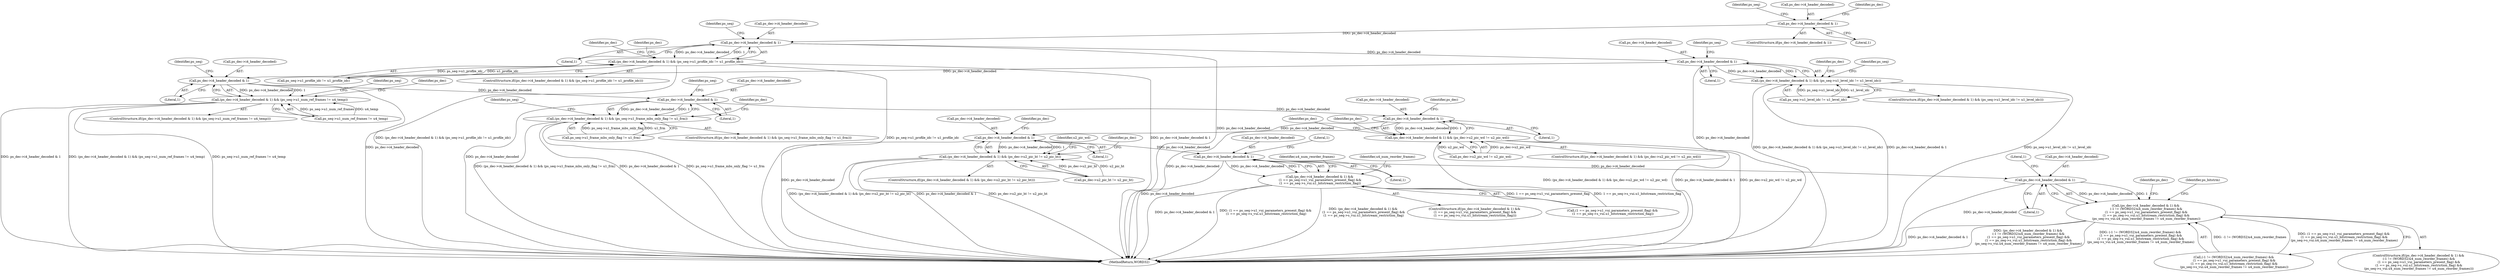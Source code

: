 digraph "0_Android_42cf02965b11c397dd37a0063e683cef005bc0ae@pointer" {
"1000320" [label="(Call,ps_dec->i4_header_decoded & 1)"];
"1000335" [label="(Call,ps_dec->i4_header_decoded & 1)"];
"1000334" [label="(Call,(ps_dec->i4_header_decoded & 1) && (ps_seq->u1_profile_idc != u1_profile_idc))"];
"1000355" [label="(Call,ps_dec->i4_header_decoded & 1)"];
"1000354" [label="(Call,(ps_dec->i4_header_decoded & 1) && (ps_seq->u1_level_idc != u1_level_idc))"];
"1000776" [label="(Call,ps_dec->i4_header_decoded & 1)"];
"1000775" [label="(Call,(ps_dec->i4_header_decoded & 1) && (ps_seq->u1_num_ref_frames != u4_temp))"];
"1000894" [label="(Call,ps_dec->i4_header_decoded & 1)"];
"1000893" [label="(Call,(ps_dec->i4_header_decoded & 1) && (ps_seq->u1_frame_mbs_only_flag != u1_frm))"];
"1001177" [label="(Call,ps_dec->i4_header_decoded & 1)"];
"1001176" [label="(Call,(ps_dec->i4_header_decoded & 1) && (ps_dec->u2_pic_wd != u2_pic_wd))"];
"1001197" [label="(Call,ps_dec->i4_header_decoded & 1)"];
"1001196" [label="(Call,(ps_dec->i4_header_decoded & 1) && (ps_dec->u2_pic_ht != u2_pic_ht))"];
"1001255" [label="(Call,ps_dec->i4_header_decoded & 1)"];
"1001254" [label="(Call,(ps_dec->i4_header_decoded & 1) &&\n (1 == ps_seq->u1_vui_parameters_present_flag) &&\n (1 == ps_seq->s_vui.u1_bitstream_restriction_flag))"];
"1001310" [label="(Call,ps_dec->i4_header_decoded & 1)"];
"1001309" [label="(Call,(ps_dec->i4_header_decoded & 1) &&\n (-1 != (WORD32)u4_num_reorder_frames) &&\n (1 == ps_seq->u1_vui_parameters_present_flag) &&\n (1 == ps_seq->s_vui.u1_bitstream_restriction_flag) &&\n (ps_seq->s_vui.u4_num_reorder_frames != u4_num_reorder_frames))"];
"1001176" [label="(Call,(ps_dec->i4_header_decoded & 1) && (ps_dec->u2_pic_wd != u2_pic_wd))"];
"1000780" [label="(Literal,1)"];
"1000342" [label="(Identifier,ps_seq)"];
"1000895" [label="(Call,ps_dec->i4_header_decoded)"];
"1000368" [label="(Identifier,ps_dec)"];
"1001256" [label="(Call,ps_dec->i4_header_decoded)"];
"1000781" [label="(Call,ps_seq->u1_num_ref_frames != u4_temp)"];
"1001254" [label="(Call,(ps_dec->i4_header_decoded & 1) &&\n (1 == ps_seq->u1_vui_parameters_present_flag) &&\n (1 == ps_seq->s_vui.u1_bitstream_restriction_flag))"];
"1001314" [label="(Literal,1)"];
"1001346" [label="(Identifier,ps_dec)"];
"1000340" [label="(Call,ps_seq->u1_profile_idc != u1_profile_idc)"];
"1001177" [label="(Call,ps_dec->i4_header_decoded & 1)"];
"1000333" [label="(ControlStructure,if((ps_dec->i4_header_decoded & 1) && (ps_seq->u1_profile_idc != u1_profile_idc)))"];
"1000320" [label="(Call,ps_dec->i4_header_decoded & 1)"];
"1000336" [label="(Call,ps_dec->i4_header_decoded)"];
"1000893" [label="(Call,(ps_dec->i4_header_decoded & 1) && (ps_seq->u1_frame_mbs_only_flag != u1_frm))"];
"1001315" [label="(Call,(-1 != (WORD32)u4_num_reorder_frames) &&\n (1 == ps_seq->u1_vui_parameters_present_flag) &&\n (1 == ps_seq->s_vui.u1_bitstream_restriction_flag) &&\n (ps_seq->s_vui.u4_num_reorder_frames != u4_num_reorder_frames))"];
"1000774" [label="(ControlStructure,if((ps_dec->i4_header_decoded & 1) && (ps_seq->u1_num_ref_frames != u4_temp)))"];
"1000777" [label="(Call,ps_dec->i4_header_decoded)"];
"1000776" [label="(Call,ps_dec->i4_header_decoded & 1)"];
"1001197" [label="(Call,ps_dec->i4_header_decoded & 1)"];
"1001477" [label="(MethodReturn,WORD32)"];
"1001210" [label="(Identifier,ps_dec)"];
"1001195" [label="(ControlStructure,if((ps_dec->i4_header_decoded & 1) && (ps_dec->u2_pic_ht != u2_pic_ht)))"];
"1001259" [label="(Literal,1)"];
"1001184" [label="(Identifier,ps_dec)"];
"1000324" [label="(Literal,1)"];
"1000357" [label="(Identifier,ps_dec)"];
"1001202" [label="(Call,ps_dec->u2_pic_ht != u2_pic_ht)"];
"1001284" [label="(Identifier,u4_num_reorder_frames)"];
"1000348" [label="(Identifier,ps_dec)"];
"1001354" [label="(Identifier,ps_bitstrm)"];
"1001309" [label="(Call,(ps_dec->i4_header_decoded & 1) &&\n (-1 != (WORD32)u4_num_reorder_frames) &&\n (1 == ps_seq->u1_vui_parameters_present_flag) &&\n (1 == ps_seq->s_vui.u1_bitstream_restriction_flag) &&\n (ps_seq->s_vui.u4_num_reorder_frames != u4_num_reorder_frames))"];
"1001311" [label="(Call,ps_dec->i4_header_decoded)"];
"1001260" [label="(Call,(1 == ps_seq->u1_vui_parameters_present_flag) &&\n (1 == ps_seq->s_vui.u1_bitstream_restriction_flag))"];
"1000328" [label="(Identifier,ps_seq)"];
"1001198" [label="(Call,ps_dec->i4_header_decoded)"];
"1001201" [label="(Literal,1)"];
"1000356" [label="(Call,ps_dec->i4_header_decoded)"];
"1000354" [label="(Call,(ps_dec->i4_header_decoded & 1) && (ps_seq->u1_level_idc != u1_level_idc))"];
"1001310" [label="(Call,ps_dec->i4_header_decoded & 1)"];
"1000362" [label="(Identifier,ps_seq)"];
"1001218" [label="(Identifier,u2_pic_wd)"];
"1000375" [label="(Identifier,ps_seq)"];
"1000894" [label="(Call,ps_dec->i4_header_decoded & 1)"];
"1000359" [label="(Literal,1)"];
"1000775" [label="(Call,(ps_dec->i4_header_decoded & 1) && (ps_seq->u1_num_ref_frames != u4_temp))"];
"1000360" [label="(Call,ps_seq->u1_level_idc != u1_level_idc)"];
"1000901" [label="(Identifier,ps_seq)"];
"1001308" [label="(ControlStructure,if((ps_dec->i4_header_decoded & 1) &&\n (-1 != (WORD32)u4_num_reorder_frames) &&\n (1 == ps_seq->u1_vui_parameters_present_flag) &&\n (1 == ps_seq->s_vui.u1_bitstream_restriction_flag) &&\n (ps_seq->s_vui.u4_num_reorder_frames != u4_num_reorder_frames)))"];
"1000898" [label="(Literal,1)"];
"1000355" [label="(Call,ps_dec->i4_header_decoded & 1)"];
"1000899" [label="(Call,ps_seq->u1_frame_mbs_only_flag != u1_frm)"];
"1000321" [label="(Call,ps_dec->i4_header_decoded)"];
"1001181" [label="(Literal,1)"];
"1000319" [label="(ControlStructure,if(ps_dec->i4_header_decoded & 1))"];
"1000334" [label="(Call,(ps_dec->i4_header_decoded & 1) && (ps_seq->u1_profile_idc != u1_profile_idc))"];
"1001182" [label="(Call,ps_dec->u2_pic_wd != u2_pic_wd)"];
"1001190" [label="(Identifier,ps_dec)"];
"1000796" [label="(Identifier,ps_seq)"];
"1000789" [label="(Identifier,ps_dec)"];
"1000907" [label="(Identifier,ps_dec)"];
"1001196" [label="(Call,(ps_dec->i4_header_decoded & 1) && (ps_dec->u2_pic_ht != u2_pic_ht))"];
"1001318" [label="(Literal,1)"];
"1000335" [label="(Call,ps_dec->i4_header_decoded & 1)"];
"1000783" [label="(Identifier,ps_seq)"];
"1001175" [label="(ControlStructure,if((ps_dec->i4_header_decoded & 1) && (ps_dec->u2_pic_wd != u2_pic_wd)))"];
"1000353" [label="(ControlStructure,if((ps_dec->i4_header_decoded & 1) && (ps_seq->u1_level_idc != u1_level_idc)))"];
"1000914" [label="(Identifier,ps_seq)"];
"1001178" [label="(Call,ps_dec->i4_header_decoded)"];
"1001204" [label="(Identifier,ps_dec)"];
"1001255" [label="(Call,ps_dec->i4_header_decoded & 1)"];
"1001253" [label="(ControlStructure,if((ps_dec->i4_header_decoded & 1) &&\n (1 == ps_seq->u1_vui_parameters_present_flag) &&\n (1 == ps_seq->s_vui.u1_bitstream_restriction_flag)))"];
"1000337" [label="(Identifier,ps_dec)"];
"1000892" [label="(ControlStructure,if((ps_dec->i4_header_decoded & 1) && (ps_seq->u1_frame_mbs_only_flag != u1_frm)))"];
"1001275" [label="(Identifier,u4_num_reorder_frames)"];
"1001199" [label="(Identifier,ps_dec)"];
"1000339" [label="(Literal,1)"];
"1001262" [label="(Literal,1)"];
"1000320" -> "1000319"  [label="AST: "];
"1000320" -> "1000324"  [label="CFG: "];
"1000321" -> "1000320"  [label="AST: "];
"1000324" -> "1000320"  [label="AST: "];
"1000328" -> "1000320"  [label="CFG: "];
"1000337" -> "1000320"  [label="CFG: "];
"1000320" -> "1000335"  [label="DDG: ps_dec->i4_header_decoded"];
"1000335" -> "1000334"  [label="AST: "];
"1000335" -> "1000339"  [label="CFG: "];
"1000336" -> "1000335"  [label="AST: "];
"1000339" -> "1000335"  [label="AST: "];
"1000342" -> "1000335"  [label="CFG: "];
"1000334" -> "1000335"  [label="CFG: "];
"1000335" -> "1001477"  [label="DDG: ps_dec->i4_header_decoded"];
"1000335" -> "1000334"  [label="DDG: ps_dec->i4_header_decoded"];
"1000335" -> "1000334"  [label="DDG: 1"];
"1000335" -> "1000355"  [label="DDG: ps_dec->i4_header_decoded"];
"1000334" -> "1000333"  [label="AST: "];
"1000334" -> "1000340"  [label="CFG: "];
"1000340" -> "1000334"  [label="AST: "];
"1000348" -> "1000334"  [label="CFG: "];
"1000357" -> "1000334"  [label="CFG: "];
"1000334" -> "1001477"  [label="DDG: (ps_dec->i4_header_decoded & 1) && (ps_seq->u1_profile_idc != u1_profile_idc)"];
"1000334" -> "1001477"  [label="DDG: ps_seq->u1_profile_idc != u1_profile_idc"];
"1000334" -> "1001477"  [label="DDG: ps_dec->i4_header_decoded & 1"];
"1000340" -> "1000334"  [label="DDG: ps_seq->u1_profile_idc"];
"1000340" -> "1000334"  [label="DDG: u1_profile_idc"];
"1000355" -> "1000354"  [label="AST: "];
"1000355" -> "1000359"  [label="CFG: "];
"1000356" -> "1000355"  [label="AST: "];
"1000359" -> "1000355"  [label="AST: "];
"1000362" -> "1000355"  [label="CFG: "];
"1000354" -> "1000355"  [label="CFG: "];
"1000355" -> "1001477"  [label="DDG: ps_dec->i4_header_decoded"];
"1000355" -> "1000354"  [label="DDG: ps_dec->i4_header_decoded"];
"1000355" -> "1000354"  [label="DDG: 1"];
"1000355" -> "1000776"  [label="DDG: ps_dec->i4_header_decoded"];
"1000354" -> "1000353"  [label="AST: "];
"1000354" -> "1000360"  [label="CFG: "];
"1000360" -> "1000354"  [label="AST: "];
"1000368" -> "1000354"  [label="CFG: "];
"1000375" -> "1000354"  [label="CFG: "];
"1000354" -> "1001477"  [label="DDG: ps_seq->u1_level_idc != u1_level_idc"];
"1000354" -> "1001477"  [label="DDG: (ps_dec->i4_header_decoded & 1) && (ps_seq->u1_level_idc != u1_level_idc)"];
"1000354" -> "1001477"  [label="DDG: ps_dec->i4_header_decoded & 1"];
"1000360" -> "1000354"  [label="DDG: ps_seq->u1_level_idc"];
"1000360" -> "1000354"  [label="DDG: u1_level_idc"];
"1000776" -> "1000775"  [label="AST: "];
"1000776" -> "1000780"  [label="CFG: "];
"1000777" -> "1000776"  [label="AST: "];
"1000780" -> "1000776"  [label="AST: "];
"1000783" -> "1000776"  [label="CFG: "];
"1000775" -> "1000776"  [label="CFG: "];
"1000776" -> "1001477"  [label="DDG: ps_dec->i4_header_decoded"];
"1000776" -> "1000775"  [label="DDG: ps_dec->i4_header_decoded"];
"1000776" -> "1000775"  [label="DDG: 1"];
"1000776" -> "1000894"  [label="DDG: ps_dec->i4_header_decoded"];
"1000775" -> "1000774"  [label="AST: "];
"1000775" -> "1000781"  [label="CFG: "];
"1000781" -> "1000775"  [label="AST: "];
"1000789" -> "1000775"  [label="CFG: "];
"1000796" -> "1000775"  [label="CFG: "];
"1000775" -> "1001477"  [label="DDG: ps_seq->u1_num_ref_frames != u4_temp"];
"1000775" -> "1001477"  [label="DDG: ps_dec->i4_header_decoded & 1"];
"1000775" -> "1001477"  [label="DDG: (ps_dec->i4_header_decoded & 1) && (ps_seq->u1_num_ref_frames != u4_temp)"];
"1000781" -> "1000775"  [label="DDG: ps_seq->u1_num_ref_frames"];
"1000781" -> "1000775"  [label="DDG: u4_temp"];
"1000894" -> "1000893"  [label="AST: "];
"1000894" -> "1000898"  [label="CFG: "];
"1000895" -> "1000894"  [label="AST: "];
"1000898" -> "1000894"  [label="AST: "];
"1000901" -> "1000894"  [label="CFG: "];
"1000893" -> "1000894"  [label="CFG: "];
"1000894" -> "1001477"  [label="DDG: ps_dec->i4_header_decoded"];
"1000894" -> "1000893"  [label="DDG: ps_dec->i4_header_decoded"];
"1000894" -> "1000893"  [label="DDG: 1"];
"1000894" -> "1001177"  [label="DDG: ps_dec->i4_header_decoded"];
"1000893" -> "1000892"  [label="AST: "];
"1000893" -> "1000899"  [label="CFG: "];
"1000899" -> "1000893"  [label="AST: "];
"1000907" -> "1000893"  [label="CFG: "];
"1000914" -> "1000893"  [label="CFG: "];
"1000893" -> "1001477"  [label="DDG: ps_seq->u1_frame_mbs_only_flag != u1_frm"];
"1000893" -> "1001477"  [label="DDG: (ps_dec->i4_header_decoded & 1) && (ps_seq->u1_frame_mbs_only_flag != u1_frm)"];
"1000893" -> "1001477"  [label="DDG: ps_dec->i4_header_decoded & 1"];
"1000899" -> "1000893"  [label="DDG: ps_seq->u1_frame_mbs_only_flag"];
"1000899" -> "1000893"  [label="DDG: u1_frm"];
"1001177" -> "1001176"  [label="AST: "];
"1001177" -> "1001181"  [label="CFG: "];
"1001178" -> "1001177"  [label="AST: "];
"1001181" -> "1001177"  [label="AST: "];
"1001184" -> "1001177"  [label="CFG: "];
"1001176" -> "1001177"  [label="CFG: "];
"1001177" -> "1001477"  [label="DDG: ps_dec->i4_header_decoded"];
"1001177" -> "1001176"  [label="DDG: ps_dec->i4_header_decoded"];
"1001177" -> "1001176"  [label="DDG: 1"];
"1001177" -> "1001197"  [label="DDG: ps_dec->i4_header_decoded"];
"1001176" -> "1001175"  [label="AST: "];
"1001176" -> "1001182"  [label="CFG: "];
"1001182" -> "1001176"  [label="AST: "];
"1001190" -> "1001176"  [label="CFG: "];
"1001199" -> "1001176"  [label="CFG: "];
"1001176" -> "1001477"  [label="DDG: (ps_dec->i4_header_decoded & 1) && (ps_dec->u2_pic_wd != u2_pic_wd)"];
"1001176" -> "1001477"  [label="DDG: ps_dec->i4_header_decoded & 1"];
"1001176" -> "1001477"  [label="DDG: ps_dec->u2_pic_wd != u2_pic_wd"];
"1001182" -> "1001176"  [label="DDG: ps_dec->u2_pic_wd"];
"1001182" -> "1001176"  [label="DDG: u2_pic_wd"];
"1001197" -> "1001196"  [label="AST: "];
"1001197" -> "1001201"  [label="CFG: "];
"1001198" -> "1001197"  [label="AST: "];
"1001201" -> "1001197"  [label="AST: "];
"1001204" -> "1001197"  [label="CFG: "];
"1001196" -> "1001197"  [label="CFG: "];
"1001197" -> "1001477"  [label="DDG: ps_dec->i4_header_decoded"];
"1001197" -> "1001196"  [label="DDG: ps_dec->i4_header_decoded"];
"1001197" -> "1001196"  [label="DDG: 1"];
"1001197" -> "1001255"  [label="DDG: ps_dec->i4_header_decoded"];
"1001196" -> "1001195"  [label="AST: "];
"1001196" -> "1001202"  [label="CFG: "];
"1001202" -> "1001196"  [label="AST: "];
"1001210" -> "1001196"  [label="CFG: "];
"1001218" -> "1001196"  [label="CFG: "];
"1001196" -> "1001477"  [label="DDG: ps_dec->i4_header_decoded & 1"];
"1001196" -> "1001477"  [label="DDG: ps_dec->u2_pic_ht != u2_pic_ht"];
"1001196" -> "1001477"  [label="DDG: (ps_dec->i4_header_decoded & 1) && (ps_dec->u2_pic_ht != u2_pic_ht)"];
"1001202" -> "1001196"  [label="DDG: ps_dec->u2_pic_ht"];
"1001202" -> "1001196"  [label="DDG: u2_pic_ht"];
"1001255" -> "1001254"  [label="AST: "];
"1001255" -> "1001259"  [label="CFG: "];
"1001256" -> "1001255"  [label="AST: "];
"1001259" -> "1001255"  [label="AST: "];
"1001262" -> "1001255"  [label="CFG: "];
"1001254" -> "1001255"  [label="CFG: "];
"1001255" -> "1001477"  [label="DDG: ps_dec->i4_header_decoded"];
"1001255" -> "1001254"  [label="DDG: ps_dec->i4_header_decoded"];
"1001255" -> "1001254"  [label="DDG: 1"];
"1001255" -> "1001310"  [label="DDG: ps_dec->i4_header_decoded"];
"1001254" -> "1001253"  [label="AST: "];
"1001254" -> "1001260"  [label="CFG: "];
"1001260" -> "1001254"  [label="AST: "];
"1001275" -> "1001254"  [label="CFG: "];
"1001284" -> "1001254"  [label="CFG: "];
"1001254" -> "1001477"  [label="DDG: (ps_dec->i4_header_decoded & 1) &&\n (1 == ps_seq->u1_vui_parameters_present_flag) &&\n (1 == ps_seq->s_vui.u1_bitstream_restriction_flag)"];
"1001254" -> "1001477"  [label="DDG: ps_dec->i4_header_decoded & 1"];
"1001254" -> "1001477"  [label="DDG: (1 == ps_seq->u1_vui_parameters_present_flag) &&\n (1 == ps_seq->s_vui.u1_bitstream_restriction_flag)"];
"1001260" -> "1001254"  [label="DDG: 1 == ps_seq->u1_vui_parameters_present_flag"];
"1001260" -> "1001254"  [label="DDG: 1 == ps_seq->s_vui.u1_bitstream_restriction_flag"];
"1001310" -> "1001309"  [label="AST: "];
"1001310" -> "1001314"  [label="CFG: "];
"1001311" -> "1001310"  [label="AST: "];
"1001314" -> "1001310"  [label="AST: "];
"1001318" -> "1001310"  [label="CFG: "];
"1001309" -> "1001310"  [label="CFG: "];
"1001310" -> "1001477"  [label="DDG: ps_dec->i4_header_decoded"];
"1001310" -> "1001309"  [label="DDG: ps_dec->i4_header_decoded"];
"1001310" -> "1001309"  [label="DDG: 1"];
"1001309" -> "1001308"  [label="AST: "];
"1001309" -> "1001315"  [label="CFG: "];
"1001315" -> "1001309"  [label="AST: "];
"1001346" -> "1001309"  [label="CFG: "];
"1001354" -> "1001309"  [label="CFG: "];
"1001309" -> "1001477"  [label="DDG: (ps_dec->i4_header_decoded & 1) &&\n (-1 != (WORD32)u4_num_reorder_frames) &&\n (1 == ps_seq->u1_vui_parameters_present_flag) &&\n (1 == ps_seq->s_vui.u1_bitstream_restriction_flag) &&\n (ps_seq->s_vui.u4_num_reorder_frames != u4_num_reorder_frames)"];
"1001309" -> "1001477"  [label="DDG: (-1 != (WORD32)u4_num_reorder_frames) &&\n (1 == ps_seq->u1_vui_parameters_present_flag) &&\n (1 == ps_seq->s_vui.u1_bitstream_restriction_flag) &&\n (ps_seq->s_vui.u4_num_reorder_frames != u4_num_reorder_frames)"];
"1001309" -> "1001477"  [label="DDG: ps_dec->i4_header_decoded & 1"];
"1001315" -> "1001309"  [label="DDG: -1 != (WORD32)u4_num_reorder_frames"];
"1001315" -> "1001309"  [label="DDG: (1 == ps_seq->u1_vui_parameters_present_flag) &&\n (1 == ps_seq->s_vui.u1_bitstream_restriction_flag) &&\n (ps_seq->s_vui.u4_num_reorder_frames != u4_num_reorder_frames)"];
}
